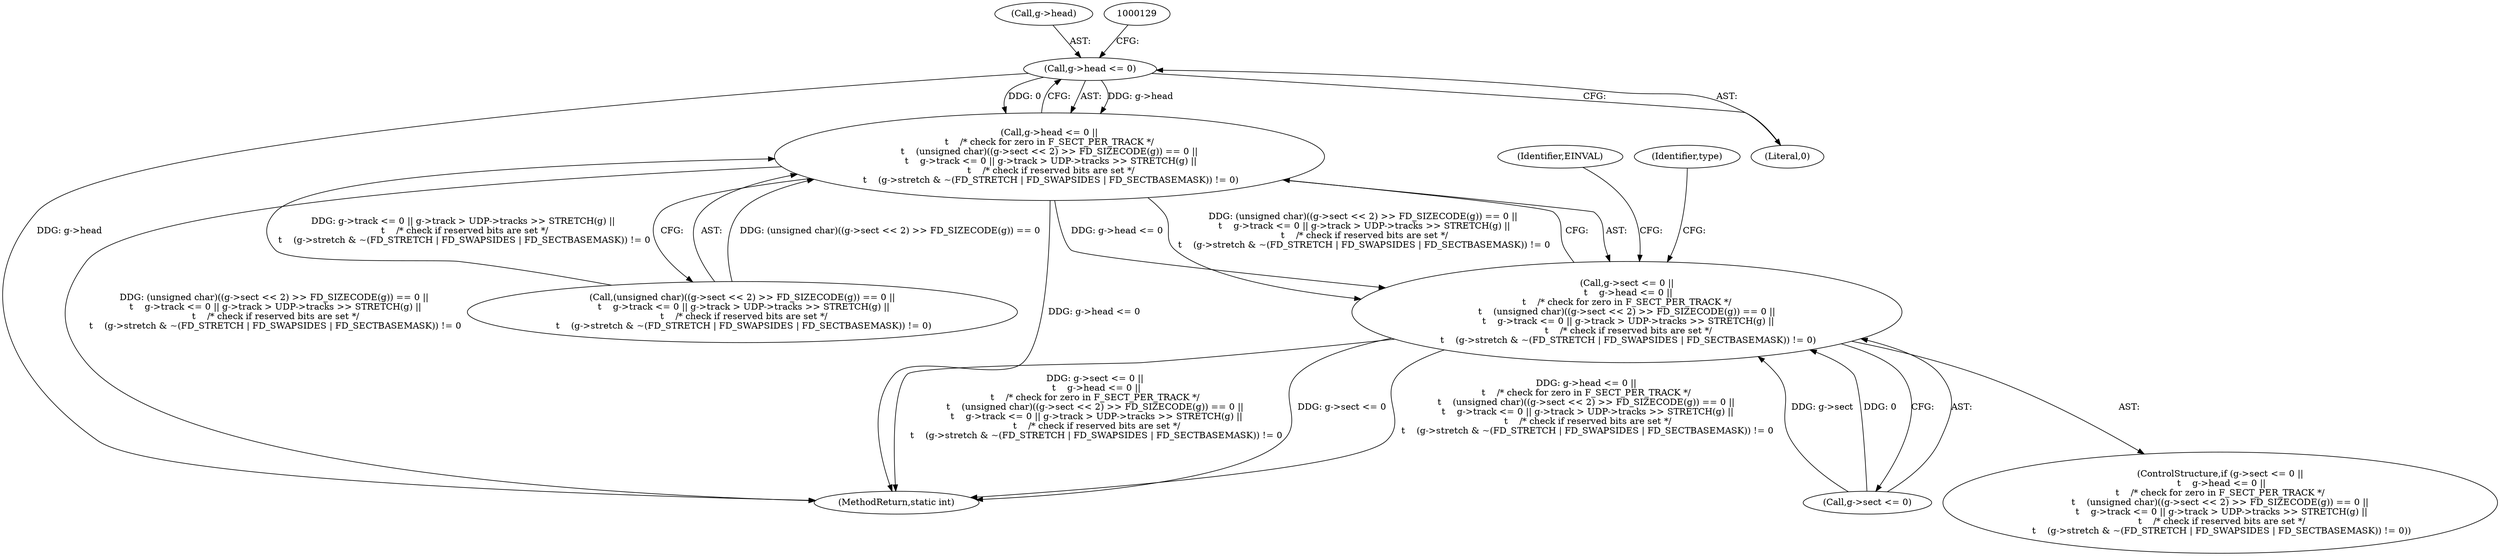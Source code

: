 digraph "0_linux_f3554aeb991214cbfafd17d55e2bfddb50282e32@pointer" {
"1000121" [label="(Call,g->head <= 0)"];
"1000120" [label="(Call,g->head <= 0 ||\n\t    /* check for zero in F_SECT_PER_TRACK */\n\t    (unsigned char)((g->sect << 2) >> FD_SIZECODE(g)) == 0 ||\n \t    g->track <= 0 || g->track > UDP->tracks >> STRETCH(g) ||\n \t    /* check if reserved bits are set */\n \t    (g->stretch & ~(FD_STRETCH | FD_SWAPSIDES | FD_SECTBASEMASK)) != 0)"];
"1000114" [label="(Call,g->sect <= 0 ||\n \t    g->head <= 0 ||\n\t    /* check for zero in F_SECT_PER_TRACK */\n\t    (unsigned char)((g->sect << 2) >> FD_SIZECODE(g)) == 0 ||\n \t    g->track <= 0 || g->track > UDP->tracks >> STRETCH(g) ||\n \t    /* check if reserved bits are set */\n \t    (g->stretch & ~(FD_STRETCH | FD_SWAPSIDES | FD_SECTBASEMASK)) != 0)"];
"1000386" [label="(MethodReturn,static int)"];
"1000126" [label="(Call,(unsigned char)((g->sect << 2) >> FD_SIZECODE(g)) == 0 ||\n \t    g->track <= 0 || g->track > UDP->tracks >> STRETCH(g) ||\n \t    /* check if reserved bits are set */\n \t    (g->stretch & ~(FD_STRETCH | FD_SWAPSIDES | FD_SECTBASEMASK)) != 0)"];
"1000172" [label="(Identifier,type)"];
"1000170" [label="(Identifier,EINVAL)"];
"1000120" [label="(Call,g->head <= 0 ||\n\t    /* check for zero in F_SECT_PER_TRACK */\n\t    (unsigned char)((g->sect << 2) >> FD_SIZECODE(g)) == 0 ||\n \t    g->track <= 0 || g->track > UDP->tracks >> STRETCH(g) ||\n \t    /* check if reserved bits are set */\n \t    (g->stretch & ~(FD_STRETCH | FD_SWAPSIDES | FD_SECTBASEMASK)) != 0)"];
"1000125" [label="(Literal,0)"];
"1000113" [label="(ControlStructure,if (g->sect <= 0 ||\n \t    g->head <= 0 ||\n\t    /* check for zero in F_SECT_PER_TRACK */\n\t    (unsigned char)((g->sect << 2) >> FD_SIZECODE(g)) == 0 ||\n \t    g->track <= 0 || g->track > UDP->tracks >> STRETCH(g) ||\n \t    /* check if reserved bits are set */\n \t    (g->stretch & ~(FD_STRETCH | FD_SWAPSIDES | FD_SECTBASEMASK)) != 0))"];
"1000121" [label="(Call,g->head <= 0)"];
"1000114" [label="(Call,g->sect <= 0 ||\n \t    g->head <= 0 ||\n\t    /* check for zero in F_SECT_PER_TRACK */\n\t    (unsigned char)((g->sect << 2) >> FD_SIZECODE(g)) == 0 ||\n \t    g->track <= 0 || g->track > UDP->tracks >> STRETCH(g) ||\n \t    /* check if reserved bits are set */\n \t    (g->stretch & ~(FD_STRETCH | FD_SWAPSIDES | FD_SECTBASEMASK)) != 0)"];
"1000122" [label="(Call,g->head)"];
"1000115" [label="(Call,g->sect <= 0)"];
"1000121" -> "1000120"  [label="AST: "];
"1000121" -> "1000125"  [label="CFG: "];
"1000122" -> "1000121"  [label="AST: "];
"1000125" -> "1000121"  [label="AST: "];
"1000129" -> "1000121"  [label="CFG: "];
"1000120" -> "1000121"  [label="CFG: "];
"1000121" -> "1000386"  [label="DDG: g->head"];
"1000121" -> "1000120"  [label="DDG: g->head"];
"1000121" -> "1000120"  [label="DDG: 0"];
"1000120" -> "1000114"  [label="AST: "];
"1000120" -> "1000126"  [label="CFG: "];
"1000126" -> "1000120"  [label="AST: "];
"1000114" -> "1000120"  [label="CFG: "];
"1000120" -> "1000386"  [label="DDG: (unsigned char)((g->sect << 2) >> FD_SIZECODE(g)) == 0 ||\n \t    g->track <= 0 || g->track > UDP->tracks >> STRETCH(g) ||\n \t    /* check if reserved bits are set */\n \t    (g->stretch & ~(FD_STRETCH | FD_SWAPSIDES | FD_SECTBASEMASK)) != 0"];
"1000120" -> "1000386"  [label="DDG: g->head <= 0"];
"1000120" -> "1000114"  [label="DDG: g->head <= 0"];
"1000120" -> "1000114"  [label="DDG: (unsigned char)((g->sect << 2) >> FD_SIZECODE(g)) == 0 ||\n \t    g->track <= 0 || g->track > UDP->tracks >> STRETCH(g) ||\n \t    /* check if reserved bits are set */\n \t    (g->stretch & ~(FD_STRETCH | FD_SWAPSIDES | FD_SECTBASEMASK)) != 0"];
"1000126" -> "1000120"  [label="DDG: (unsigned char)((g->sect << 2) >> FD_SIZECODE(g)) == 0"];
"1000126" -> "1000120"  [label="DDG: g->track <= 0 || g->track > UDP->tracks >> STRETCH(g) ||\n \t    /* check if reserved bits are set */\n \t    (g->stretch & ~(FD_STRETCH | FD_SWAPSIDES | FD_SECTBASEMASK)) != 0"];
"1000114" -> "1000113"  [label="AST: "];
"1000114" -> "1000115"  [label="CFG: "];
"1000115" -> "1000114"  [label="AST: "];
"1000170" -> "1000114"  [label="CFG: "];
"1000172" -> "1000114"  [label="CFG: "];
"1000114" -> "1000386"  [label="DDG: g->sect <= 0 ||\n \t    g->head <= 0 ||\n\t    /* check for zero in F_SECT_PER_TRACK */\n\t    (unsigned char)((g->sect << 2) >> FD_SIZECODE(g)) == 0 ||\n \t    g->track <= 0 || g->track > UDP->tracks >> STRETCH(g) ||\n \t    /* check if reserved bits are set */\n \t    (g->stretch & ~(FD_STRETCH | FD_SWAPSIDES | FD_SECTBASEMASK)) != 0"];
"1000114" -> "1000386"  [label="DDG: g->sect <= 0"];
"1000114" -> "1000386"  [label="DDG: g->head <= 0 ||\n\t    /* check for zero in F_SECT_PER_TRACK */\n\t    (unsigned char)((g->sect << 2) >> FD_SIZECODE(g)) == 0 ||\n \t    g->track <= 0 || g->track > UDP->tracks >> STRETCH(g) ||\n \t    /* check if reserved bits are set */\n \t    (g->stretch & ~(FD_STRETCH | FD_SWAPSIDES | FD_SECTBASEMASK)) != 0"];
"1000115" -> "1000114"  [label="DDG: g->sect"];
"1000115" -> "1000114"  [label="DDG: 0"];
}
